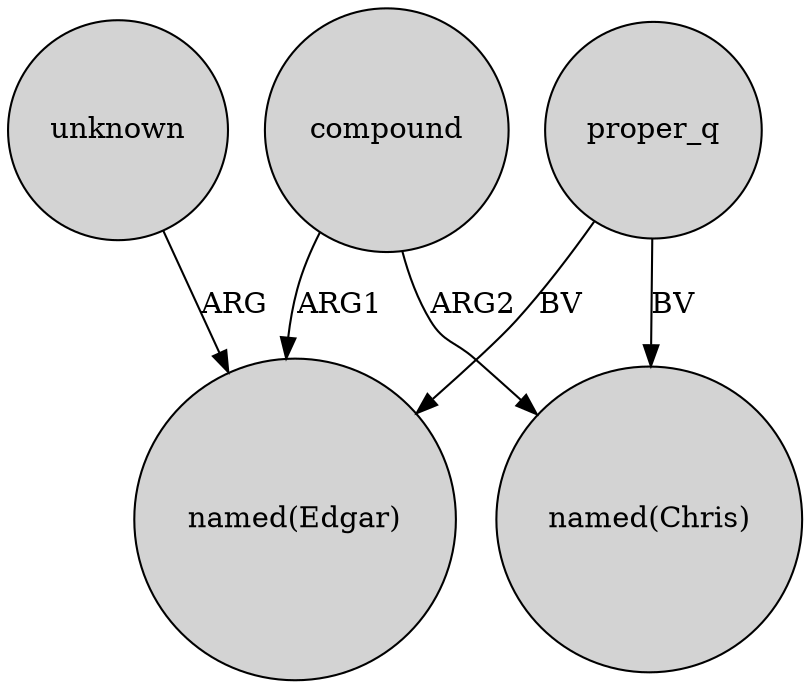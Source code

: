 digraph {
	node [shape=circle style=filled]
	proper_q -> "named(Edgar)" [label=BV]
	compound -> "named(Edgar)" [label=ARG1]
	unknown -> "named(Edgar)" [label=ARG]
	compound -> "named(Chris)" [label=ARG2]
	proper_q -> "named(Chris)" [label=BV]
}

